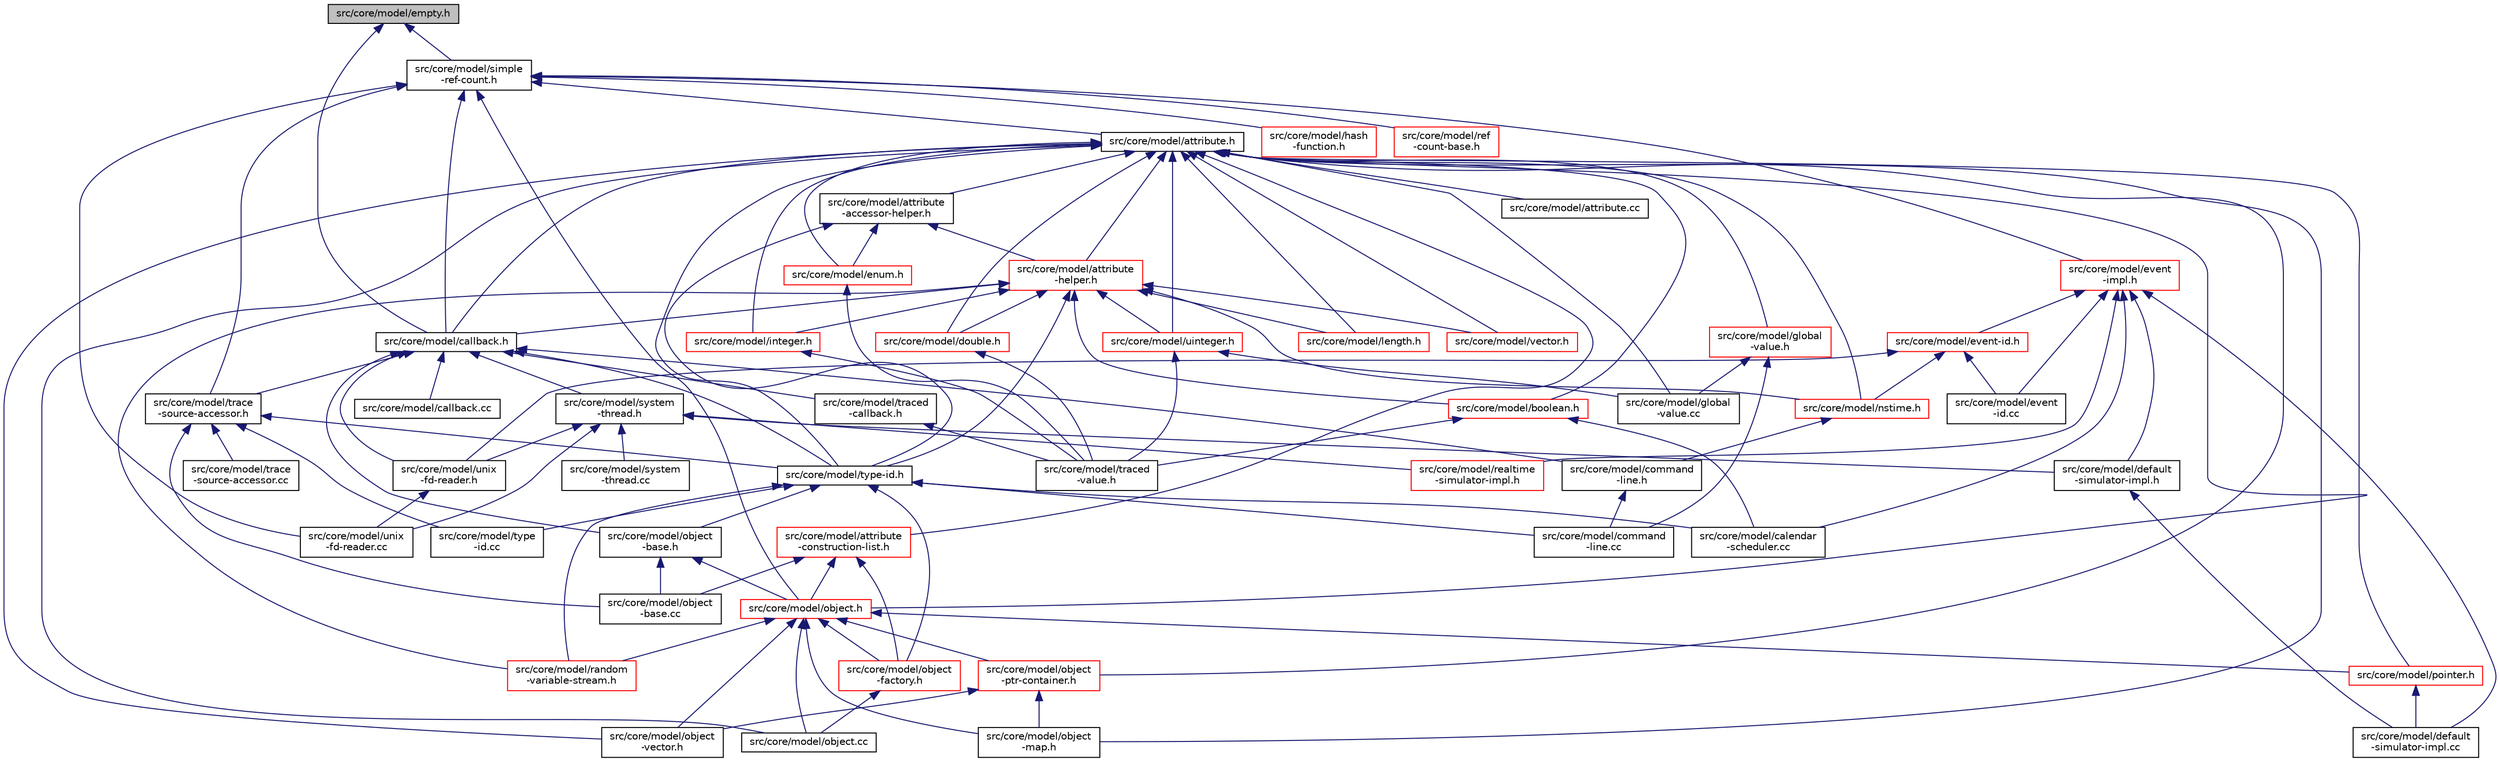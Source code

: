 digraph "src/core/model/empty.h"
{
 // LATEX_PDF_SIZE
  edge [fontname="Helvetica",fontsize="10",labelfontname="Helvetica",labelfontsize="10"];
  node [fontname="Helvetica",fontsize="10",shape=record];
  Node1 [label="src/core/model/empty.h",height=0.2,width=0.4,color="black", fillcolor="grey75", style="filled", fontcolor="black",tooltip="ns3::empty declaration, used by callbacks."];
  Node1 -> Node2 [dir="back",color="midnightblue",fontsize="10",style="solid",fontname="Helvetica"];
  Node2 [label="src/core/model/callback.h",height=0.2,width=0.4,color="black", fillcolor="white", style="filled",URL="$callback_8h.html",tooltip="Declaration of the various callback functions."];
  Node2 -> Node3 [dir="back",color="midnightblue",fontsize="10",style="solid",fontname="Helvetica"];
  Node3 [label="src/core/model/callback.cc",height=0.2,width=0.4,color="black", fillcolor="white", style="filled",URL="$callback_8cc.html",tooltip="ns3::CallbackValue implementation."];
  Node2 -> Node4 [dir="back",color="midnightblue",fontsize="10",style="solid",fontname="Helvetica"];
  Node4 [label="src/core/model/command\l-line.h",height=0.2,width=0.4,color="black", fillcolor="white", style="filled",URL="$command-line_8h.html",tooltip="ns3::CommandLine declaration."];
  Node4 -> Node5 [dir="back",color="midnightblue",fontsize="10",style="solid",fontname="Helvetica"];
  Node5 [label="src/core/model/command\l-line.cc",height=0.2,width=0.4,color="black", fillcolor="white", style="filled",URL="$command-line_8cc.html",tooltip="ns3::CommandLine implementation."];
  Node2 -> Node6 [dir="back",color="midnightblue",fontsize="10",style="solid",fontname="Helvetica"];
  Node6 [label="src/core/model/object\l-base.h",height=0.2,width=0.4,color="black", fillcolor="white", style="filled",URL="$object-base_8h.html",tooltip="ns3::ObjectBase declaration and NS_OBJECT_ENSURE_REGISTERED() madro definition."];
  Node6 -> Node7 [dir="back",color="midnightblue",fontsize="10",style="solid",fontname="Helvetica"];
  Node7 [label="src/core/model/object\l-base.cc",height=0.2,width=0.4,color="black", fillcolor="white", style="filled",URL="$object-base_8cc.html",tooltip="ns3::ObjectBase class implementation."];
  Node6 -> Node8 [dir="back",color="midnightblue",fontsize="10",style="solid",fontname="Helvetica"];
  Node8 [label="src/core/model/object.h",height=0.2,width=0.4,color="red", fillcolor="white", style="filled",URL="$object_8h.html",tooltip="ns3::Object class declaration, which is the root of the Object hierarchy and Aggregation."];
  Node8 -> Node13 [dir="back",color="midnightblue",fontsize="10",style="solid",fontname="Helvetica"];
  Node13 [label="src/core/model/object\l-factory.h",height=0.2,width=0.4,color="red", fillcolor="white", style="filled",URL="$object-factory_8h.html",tooltip="ns3::ObjectFactory class declaration."];
  Node13 -> Node15 [dir="back",color="midnightblue",fontsize="10",style="solid",fontname="Helvetica"];
  Node15 [label="src/core/model/object.cc",height=0.2,width=0.4,color="black", fillcolor="white", style="filled",URL="$object_8cc.html",tooltip="ns3::Object class implementation."];
  Node8 -> Node37 [dir="back",color="midnightblue",fontsize="10",style="solid",fontname="Helvetica"];
  Node37 [label="src/core/model/object\l-map.h",height=0.2,width=0.4,color="black", fillcolor="white", style="filled",URL="$object-map_8h.html",tooltip="ns3::ObjectMap attribute value declarations and template implementations."];
  Node8 -> Node38 [dir="back",color="midnightblue",fontsize="10",style="solid",fontname="Helvetica"];
  Node38 [label="src/core/model/object\l-ptr-container.h",height=0.2,width=0.4,color="red", fillcolor="white", style="filled",URL="$object-ptr-container_8h.html",tooltip="ns3::ObjectPtrContainerValue attribute value declarations and template implementations."];
  Node38 -> Node37 [dir="back",color="midnightblue",fontsize="10",style="solid",fontname="Helvetica"];
  Node38 -> Node40 [dir="back",color="midnightblue",fontsize="10",style="solid",fontname="Helvetica"];
  Node40 [label="src/core/model/object\l-vector.h",height=0.2,width=0.4,color="black", fillcolor="white", style="filled",URL="$object-vector_8h.html",tooltip="ns3::ObjectVectorValue attribute value declarations and template implementations."];
  Node8 -> Node40 [dir="back",color="midnightblue",fontsize="10",style="solid",fontname="Helvetica"];
  Node8 -> Node15 [dir="back",color="midnightblue",fontsize="10",style="solid",fontname="Helvetica"];
  Node8 -> Node41 [dir="back",color="midnightblue",fontsize="10",style="solid",fontname="Helvetica"];
  Node41 [label="src/core/model/pointer.h",height=0.2,width=0.4,color="red", fillcolor="white", style="filled",URL="$pointer_8h.html",tooltip="ns3::PointerValue attribute value declarations and template implementations."];
  Node41 -> Node19 [dir="back",color="midnightblue",fontsize="10",style="solid",fontname="Helvetica"];
  Node19 [label="src/core/model/default\l-simulator-impl.cc",height=0.2,width=0.4,color="black", fillcolor="white", style="filled",URL="$default-simulator-impl_8cc.html",tooltip="ns3::DefaultSimulatorImpl implementation."];
  Node8 -> Node43 [dir="back",color="midnightblue",fontsize="10",style="solid",fontname="Helvetica"];
  Node43 [label="src/core/model/random\l-variable-stream.h",height=0.2,width=0.4,color="red", fillcolor="white", style="filled",URL="$random-variable-stream_8h.html",tooltip="ns3::RandomVariableStream declaration, and related classes."];
  Node2 -> Node60 [dir="back",color="midnightblue",fontsize="10",style="solid",fontname="Helvetica"];
  Node60 [label="src/core/model/system\l-thread.h",height=0.2,width=0.4,color="black", fillcolor="white", style="filled",URL="$system-thread_8h.html",tooltip="System-independent thread class ns3::SystemThread declaration."];
  Node60 -> Node18 [dir="back",color="midnightblue",fontsize="10",style="solid",fontname="Helvetica"];
  Node18 [label="src/core/model/default\l-simulator-impl.h",height=0.2,width=0.4,color="black", fillcolor="white", style="filled",URL="$default-simulator-impl_8h.html",tooltip="ns3::DefaultSimulatorImpl declaration."];
  Node18 -> Node19 [dir="back",color="midnightblue",fontsize="10",style="solid",fontname="Helvetica"];
  Node60 -> Node20 [dir="back",color="midnightblue",fontsize="10",style="solid",fontname="Helvetica"];
  Node20 [label="src/core/model/realtime\l-simulator-impl.h",height=0.2,width=0.4,color="red", fillcolor="white", style="filled",URL="$realtime-simulator-impl_8h.html",tooltip="ns3::RealtimeSimulatorImpl declaration."];
  Node60 -> Node61 [dir="back",color="midnightblue",fontsize="10",style="solid",fontname="Helvetica"];
  Node61 [label="src/core/model/system\l-thread.cc",height=0.2,width=0.4,color="black", fillcolor="white", style="filled",URL="$system-thread_8cc.html",tooltip="System-independent thread class ns3::SystemThread definitions."];
  Node60 -> Node36 [dir="back",color="midnightblue",fontsize="10",style="solid",fontname="Helvetica"];
  Node36 [label="src/core/model/unix\l-fd-reader.cc",height=0.2,width=0.4,color="black", fillcolor="white", style="filled",URL="$unix-fd-reader_8cc.html",tooltip="ns3::FdReader implementation."];
  Node60 -> Node62 [dir="back",color="midnightblue",fontsize="10",style="solid",fontname="Helvetica"];
  Node62 [label="src/core/model/unix\l-fd-reader.h",height=0.2,width=0.4,color="black", fillcolor="white", style="filled",URL="$unix-fd-reader_8h.html",tooltip="ns3::FdReader declaration."];
  Node62 -> Node36 [dir="back",color="midnightblue",fontsize="10",style="solid",fontname="Helvetica"];
  Node2 -> Node63 [dir="back",color="midnightblue",fontsize="10",style="solid",fontname="Helvetica"];
  Node63 [label="src/core/model/trace\l-source-accessor.h",height=0.2,width=0.4,color="black", fillcolor="white", style="filled",URL="$trace-source-accessor_8h.html",tooltip="ns3::TraceSourceAccessor and ns3::MakeTraceSourceAccessor declarations."];
  Node63 -> Node7 [dir="back",color="midnightblue",fontsize="10",style="solid",fontname="Helvetica"];
  Node63 -> Node64 [dir="back",color="midnightblue",fontsize="10",style="solid",fontname="Helvetica"];
  Node64 [label="src/core/model/trace\l-source-accessor.cc",height=0.2,width=0.4,color="black", fillcolor="white", style="filled",URL="$trace-source-accessor_8cc.html",tooltip="ns3::TraceSourceAccessor implementation (constructor and destructor)."];
  Node63 -> Node65 [dir="back",color="midnightblue",fontsize="10",style="solid",fontname="Helvetica"];
  Node65 [label="src/core/model/type\l-id.cc",height=0.2,width=0.4,color="black", fillcolor="white", style="filled",URL="$type-id_8cc.html",tooltip="ns3::TypeId and ns3::IidManager implementations."];
  Node63 -> Node66 [dir="back",color="midnightblue",fontsize="10",style="solid",fontname="Helvetica"];
  Node66 [label="src/core/model/type-id.h",height=0.2,width=0.4,color="black", fillcolor="white", style="filled",URL="$type-id_8h.html",tooltip="ns3::TypeId declaration; inline and template implementations."];
  Node66 -> Node46 [dir="back",color="midnightblue",fontsize="10",style="solid",fontname="Helvetica"];
  Node46 [label="src/core/model/calendar\l-scheduler.cc",height=0.2,width=0.4,color="black", fillcolor="white", style="filled",URL="$calendar-scheduler_8cc.html",tooltip="ns3::CalendarScheduler class implementation."];
  Node66 -> Node5 [dir="back",color="midnightblue",fontsize="10",style="solid",fontname="Helvetica"];
  Node66 -> Node6 [dir="back",color="midnightblue",fontsize="10",style="solid",fontname="Helvetica"];
  Node66 -> Node13 [dir="back",color="midnightblue",fontsize="10",style="solid",fontname="Helvetica"];
  Node66 -> Node43 [dir="back",color="midnightblue",fontsize="10",style="solid",fontname="Helvetica"];
  Node66 -> Node65 [dir="back",color="midnightblue",fontsize="10",style="solid",fontname="Helvetica"];
  Node2 -> Node67 [dir="back",color="midnightblue",fontsize="10",style="solid",fontname="Helvetica"];
  Node67 [label="src/core/model/traced\l-callback.h",height=0.2,width=0.4,color="black", fillcolor="white", style="filled",URL="$traced-callback_8h.html",tooltip="ns3::TracedCallback declaration and template implementation."];
  Node67 -> Node68 [dir="back",color="midnightblue",fontsize="10",style="solid",fontname="Helvetica"];
  Node68 [label="src/core/model/traced\l-value.h",height=0.2,width=0.4,color="black", fillcolor="white", style="filled",URL="$traced-value_8h.html",tooltip="ns3::TracedValue declaration and template implementation."];
  Node2 -> Node66 [dir="back",color="midnightblue",fontsize="10",style="solid",fontname="Helvetica"];
  Node2 -> Node62 [dir="back",color="midnightblue",fontsize="10",style="solid",fontname="Helvetica"];
  Node1 -> Node69 [dir="back",color="midnightblue",fontsize="10",style="solid",fontname="Helvetica"];
  Node69 [label="src/core/model/simple\l-ref-count.h",height=0.2,width=0.4,color="black", fillcolor="white", style="filled",URL="$simple-ref-count_8h.html",tooltip="ns3::SimpleRefCount declaration and template implementation."];
  Node69 -> Node70 [dir="back",color="midnightblue",fontsize="10",style="solid",fontname="Helvetica"];
  Node70 [label="src/core/model/attribute.h",height=0.2,width=0.4,color="black", fillcolor="white", style="filled",URL="$attribute_8h.html",tooltip="ns3::AttributeValue, ns3::AttributeAccessor and ns3::AttributeChecker declarations."];
  Node70 -> Node71 [dir="back",color="midnightblue",fontsize="10",style="solid",fontname="Helvetica"];
  Node71 [label="src/core/model/attribute\l-accessor-helper.h",height=0.2,width=0.4,color="black", fillcolor="white", style="filled",URL="$attribute-accessor-helper_8h.html",tooltip="ns3::MakeAccessorHelper declarations and template implementations."];
  Node71 -> Node72 [dir="back",color="midnightblue",fontsize="10",style="solid",fontname="Helvetica"];
  Node72 [label="src/core/model/attribute\l-helper.h",height=0.2,width=0.4,color="red", fillcolor="white", style="filled",URL="$attribute-helper_8h.html",tooltip="Attribute helper (ATTRIBUTE_ )macros definition."];
  Node72 -> Node73 [dir="back",color="midnightblue",fontsize="10",style="solid",fontname="Helvetica"];
  Node73 [label="src/core/model/boolean.h",height=0.2,width=0.4,color="red", fillcolor="white", style="filled",URL="$boolean_8h.html",tooltip="ns3::BooleanValue attribute value declarations."];
  Node73 -> Node46 [dir="back",color="midnightblue",fontsize="10",style="solid",fontname="Helvetica"];
  Node73 -> Node68 [dir="back",color="midnightblue",fontsize="10",style="solid",fontname="Helvetica"];
  Node72 -> Node2 [dir="back",color="midnightblue",fontsize="10",style="solid",fontname="Helvetica"];
  Node72 -> Node75 [dir="back",color="midnightblue",fontsize="10",style="solid",fontname="Helvetica"];
  Node75 [label="src/core/model/double.h",height=0.2,width=0.4,color="red", fillcolor="white", style="filled",URL="$double_8h.html",tooltip="ns3::DoubleValue attribute value declarations and template implementations."];
  Node75 -> Node68 [dir="back",color="midnightblue",fontsize="10",style="solid",fontname="Helvetica"];
  Node72 -> Node76 [dir="back",color="midnightblue",fontsize="10",style="solid",fontname="Helvetica"];
  Node76 [label="src/core/model/integer.h",height=0.2,width=0.4,color="red", fillcolor="white", style="filled",URL="$integer_8h.html",tooltip="ns3::IntegerValue attribute value declarations and template implementations."];
  Node76 -> Node68 [dir="back",color="midnightblue",fontsize="10",style="solid",fontname="Helvetica"];
  Node72 -> Node78 [dir="back",color="midnightblue",fontsize="10",style="solid",fontname="Helvetica"];
  Node78 [label="src/core/model/length.h",height=0.2,width=0.4,color="red", fillcolor="white", style="filled",URL="$length_8h.html",tooltip="Declaration of ns3::Length class."];
  Node72 -> Node80 [dir="back",color="midnightblue",fontsize="10",style="solid",fontname="Helvetica"];
  Node80 [label="src/core/model/nstime.h",height=0.2,width=0.4,color="red", fillcolor="white", style="filled",URL="$nstime_8h.html",tooltip="Declaration of classes ns3::Time and ns3::TimeWithUnit, and the TimeValue implementation classes."];
  Node80 -> Node4 [dir="back",color="midnightblue",fontsize="10",style="solid",fontname="Helvetica"];
  Node72 -> Node43 [dir="back",color="midnightblue",fontsize="10",style="solid",fontname="Helvetica"];
  Node72 -> Node66 [dir="back",color="midnightblue",fontsize="10",style="solid",fontname="Helvetica"];
  Node72 -> Node97 [dir="back",color="midnightblue",fontsize="10",style="solid",fontname="Helvetica"];
  Node97 [label="src/core/model/uinteger.h",height=0.2,width=0.4,color="red", fillcolor="white", style="filled",URL="$uinteger_8h.html",tooltip="ns3::UintegerValue attribute value declarations and template implementations."];
  Node97 -> Node89 [dir="back",color="midnightblue",fontsize="10",style="solid",fontname="Helvetica"];
  Node89 [label="src/core/model/global\l-value.cc",height=0.2,width=0.4,color="black", fillcolor="white", style="filled",URL="$global-value_8cc.html",tooltip="ns3::GlobalValue implementation."];
  Node97 -> Node68 [dir="back",color="midnightblue",fontsize="10",style="solid",fontname="Helvetica"];
  Node72 -> Node99 [dir="back",color="midnightblue",fontsize="10",style="solid",fontname="Helvetica"];
  Node99 [label="src/core/model/vector.h",height=0.2,width=0.4,color="red", fillcolor="white", style="filled",URL="$vector_8h.html",tooltip="ns3::Vector, ns3::Vector2D and ns3::Vector3D declarations."];
  Node71 -> Node101 [dir="back",color="midnightblue",fontsize="10",style="solid",fontname="Helvetica"];
  Node101 [label="src/core/model/enum.h",height=0.2,width=0.4,color="red", fillcolor="white", style="filled",URL="$enum_8h.html",tooltip="ns3::EnumValue attribute value declarations."];
  Node101 -> Node68 [dir="back",color="midnightblue",fontsize="10",style="solid",fontname="Helvetica"];
  Node71 -> Node66 [dir="back",color="midnightblue",fontsize="10",style="solid",fontname="Helvetica"];
  Node70 -> Node103 [dir="back",color="midnightblue",fontsize="10",style="solid",fontname="Helvetica"];
  Node103 [label="src/core/model/attribute\l-construction-list.h",height=0.2,width=0.4,color="red", fillcolor="white", style="filled",URL="$attribute-construction-list_8h.html",tooltip="ns3::AttributeConstructionList declaration."];
  Node103 -> Node7 [dir="back",color="midnightblue",fontsize="10",style="solid",fontname="Helvetica"];
  Node103 -> Node13 [dir="back",color="midnightblue",fontsize="10",style="solid",fontname="Helvetica"];
  Node103 -> Node8 [dir="back",color="midnightblue",fontsize="10",style="solid",fontname="Helvetica"];
  Node70 -> Node72 [dir="back",color="midnightblue",fontsize="10",style="solid",fontname="Helvetica"];
  Node70 -> Node88 [dir="back",color="midnightblue",fontsize="10",style="solid",fontname="Helvetica"];
  Node88 [label="src/core/model/attribute.cc",height=0.2,width=0.4,color="black", fillcolor="white", style="filled",URL="$attribute_8cc.html",tooltip="ns3::AttributeValue, ns3::AttributeAccessor and ns3::AttributeChecker implementations."];
  Node70 -> Node73 [dir="back",color="midnightblue",fontsize="10",style="solid",fontname="Helvetica"];
  Node70 -> Node2 [dir="back",color="midnightblue",fontsize="10",style="solid",fontname="Helvetica"];
  Node70 -> Node75 [dir="back",color="midnightblue",fontsize="10",style="solid",fontname="Helvetica"];
  Node70 -> Node101 [dir="back",color="midnightblue",fontsize="10",style="solid",fontname="Helvetica"];
  Node70 -> Node89 [dir="back",color="midnightblue",fontsize="10",style="solid",fontname="Helvetica"];
  Node70 -> Node105 [dir="back",color="midnightblue",fontsize="10",style="solid",fontname="Helvetica"];
  Node105 [label="src/core/model/global\l-value.h",height=0.2,width=0.4,color="red", fillcolor="white", style="filled",URL="$global-value_8h.html",tooltip="ns3::GlobalValue declaration."];
  Node105 -> Node5 [dir="back",color="midnightblue",fontsize="10",style="solid",fontname="Helvetica"];
  Node105 -> Node89 [dir="back",color="midnightblue",fontsize="10",style="solid",fontname="Helvetica"];
  Node70 -> Node76 [dir="back",color="midnightblue",fontsize="10",style="solid",fontname="Helvetica"];
  Node70 -> Node78 [dir="back",color="midnightblue",fontsize="10",style="solid",fontname="Helvetica"];
  Node70 -> Node80 [dir="back",color="midnightblue",fontsize="10",style="solid",fontname="Helvetica"];
  Node70 -> Node37 [dir="back",color="midnightblue",fontsize="10",style="solid",fontname="Helvetica"];
  Node70 -> Node38 [dir="back",color="midnightblue",fontsize="10",style="solid",fontname="Helvetica"];
  Node70 -> Node40 [dir="back",color="midnightblue",fontsize="10",style="solid",fontname="Helvetica"];
  Node70 -> Node15 [dir="back",color="midnightblue",fontsize="10",style="solid",fontname="Helvetica"];
  Node70 -> Node8 [dir="back",color="midnightblue",fontsize="10",style="solid",fontname="Helvetica"];
  Node70 -> Node41 [dir="back",color="midnightblue",fontsize="10",style="solid",fontname="Helvetica"];
  Node70 -> Node66 [dir="back",color="midnightblue",fontsize="10",style="solid",fontname="Helvetica"];
  Node70 -> Node97 [dir="back",color="midnightblue",fontsize="10",style="solid",fontname="Helvetica"];
  Node70 -> Node99 [dir="back",color="midnightblue",fontsize="10",style="solid",fontname="Helvetica"];
  Node69 -> Node2 [dir="back",color="midnightblue",fontsize="10",style="solid",fontname="Helvetica"];
  Node69 -> Node106 [dir="back",color="midnightblue",fontsize="10",style="solid",fontname="Helvetica"];
  Node106 [label="src/core/model/event\l-impl.h",height=0.2,width=0.4,color="red", fillcolor="white", style="filled",URL="$event-impl_8h.html",tooltip="ns3::EventImpl declarations."];
  Node106 -> Node46 [dir="back",color="midnightblue",fontsize="10",style="solid",fontname="Helvetica"];
  Node106 -> Node19 [dir="back",color="midnightblue",fontsize="10",style="solid",fontname="Helvetica"];
  Node106 -> Node18 [dir="back",color="midnightblue",fontsize="10",style="solid",fontname="Helvetica"];
  Node106 -> Node26 [dir="back",color="midnightblue",fontsize="10",style="solid",fontname="Helvetica"];
  Node26 [label="src/core/model/event\l-id.cc",height=0.2,width=0.4,color="black", fillcolor="white", style="filled",URL="$event-id_8cc.html",tooltip="ns3::EventId implementation."];
  Node106 -> Node107 [dir="back",color="midnightblue",fontsize="10",style="solid",fontname="Helvetica"];
  Node107 [label="src/core/model/event-id.h",height=0.2,width=0.4,color="red", fillcolor="white", style="filled",URL="$event-id_8h.html",tooltip="ns3::EventId declarations."];
  Node107 -> Node26 [dir="back",color="midnightblue",fontsize="10",style="solid",fontname="Helvetica"];
  Node107 -> Node80 [dir="back",color="midnightblue",fontsize="10",style="solid",fontname="Helvetica"];
  Node107 -> Node62 [dir="back",color="midnightblue",fontsize="10",style="solid",fontname="Helvetica"];
  Node106 -> Node20 [dir="back",color="midnightblue",fontsize="10",style="solid",fontname="Helvetica"];
  Node69 -> Node111 [dir="back",color="midnightblue",fontsize="10",style="solid",fontname="Helvetica"];
  Node111 [label="src/core/model/hash\l-function.h",height=0.2,width=0.4,color="red", fillcolor="white", style="filled",URL="$hash-function_8h.html",tooltip="ns3::Hash::Implementation, ns3::Hash::Function::Hash32 and ns3::Hash::Function::Hash64 declarations."];
  Node69 -> Node8 [dir="back",color="midnightblue",fontsize="10",style="solid",fontname="Helvetica"];
  Node69 -> Node119 [dir="back",color="midnightblue",fontsize="10",style="solid",fontname="Helvetica"];
  Node119 [label="src/core/model/ref\l-count-base.h",height=0.2,width=0.4,color="red", fillcolor="white", style="filled",URL="$ref-count-base_8h.html",tooltip="ns3::RefCountBase declaration."];
  Node69 -> Node63 [dir="back",color="midnightblue",fontsize="10",style="solid",fontname="Helvetica"];
  Node69 -> Node36 [dir="back",color="midnightblue",fontsize="10",style="solid",fontname="Helvetica"];
}
